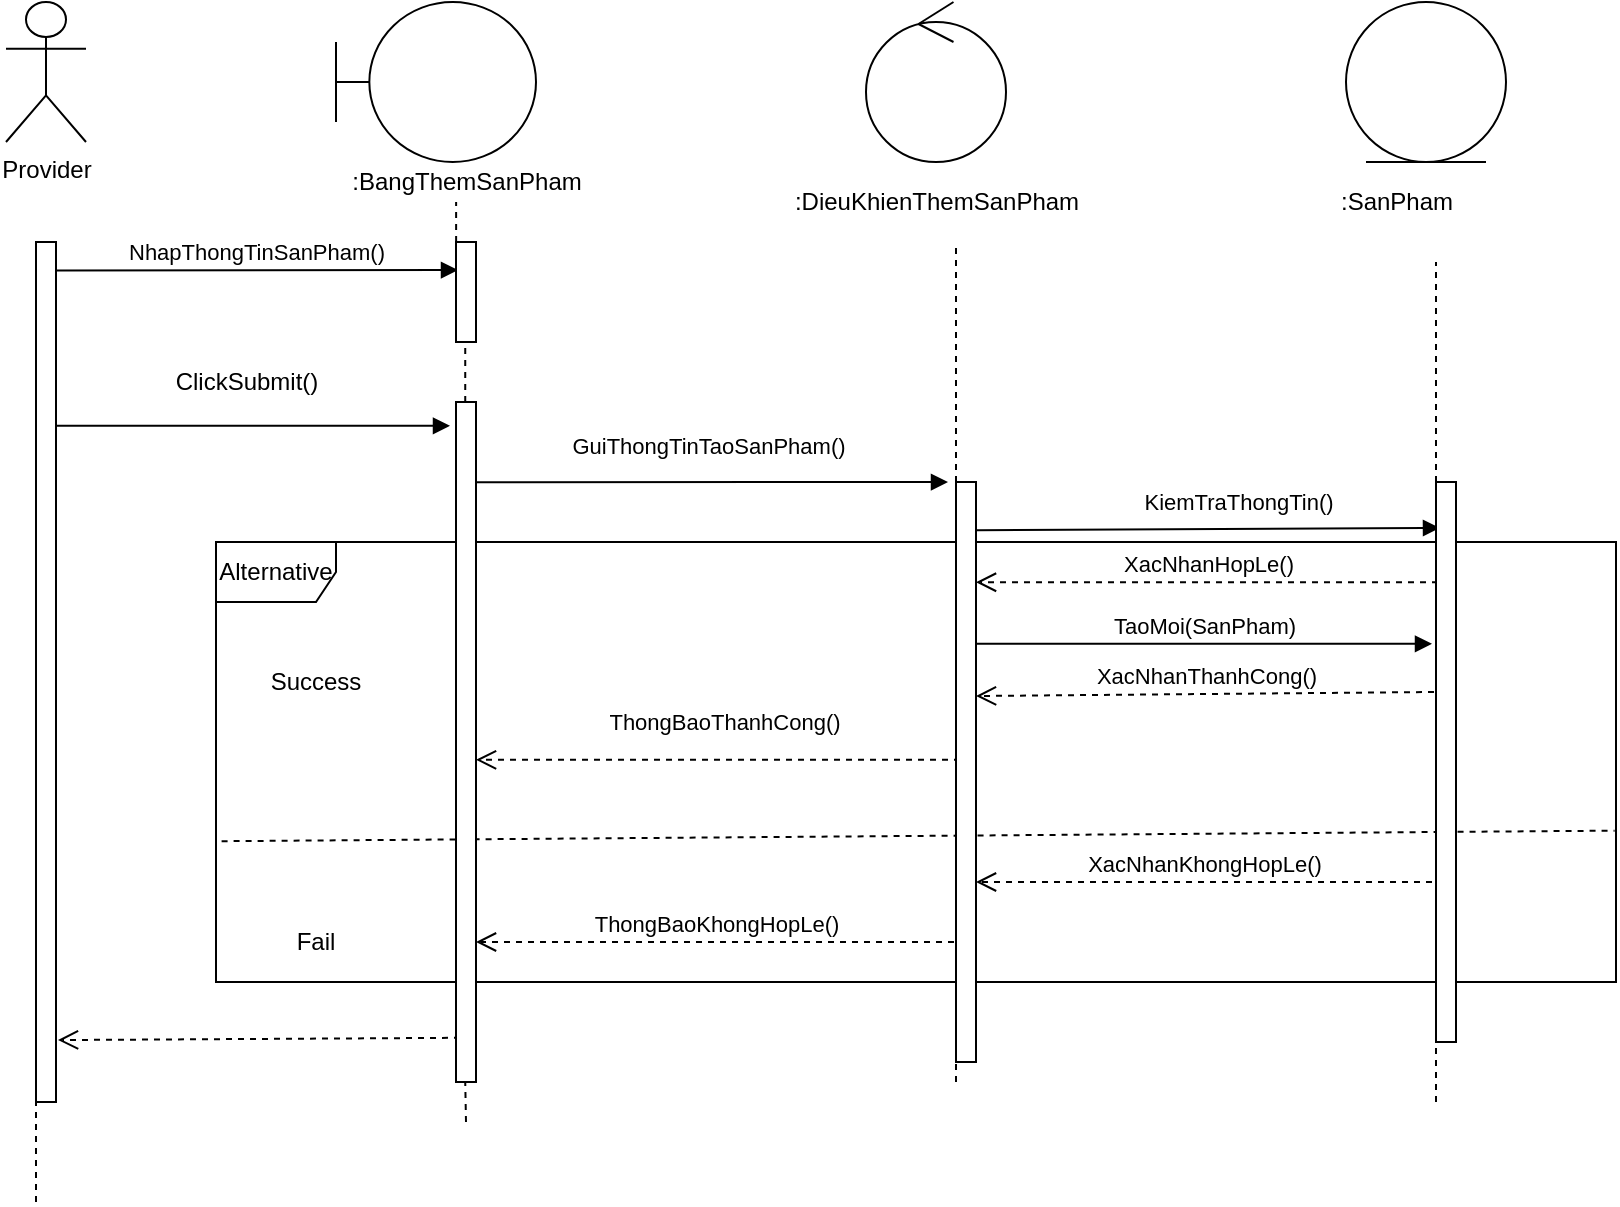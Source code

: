 <mxfile version="13.10.9" type="device"><diagram id="DE1h5W9U2-aZgEkf_8LZ" name="Page-1"><mxGraphModel dx="1038" dy="1675" grid="1" gridSize="10" guides="1" tooltips="1" connect="1" arrows="1" fold="1" page="1" pageScale="1" pageWidth="850" pageHeight="1100" math="0" shadow="0"><root><mxCell id="0"/><mxCell id="1" parent="0"/><mxCell id="1LnRAqI3hBcJtCPZJWdy-6" value="NhapThongTinSanPham()" style="html=1;verticalAlign=bottom;endArrow=block;exitX=1;exitY=0.033;exitDx=0;exitDy=0;exitPerimeter=0;entryX=0.1;entryY=0.28;entryDx=0;entryDy=0;entryPerimeter=0;" parent="1" source="86syCQykvs5q1_7gJd71-4" target="86syCQykvs5q1_7gJd71-9" edge="1"><mxGeometry width="80" relative="1" as="geometry"><mxPoint x="55" y="114.125" as="sourcePoint"/><mxPoint x="239.5" y="114.125" as="targetPoint"/></mxGeometry></mxCell><mxCell id="1LnRAqI3hBcJtCPZJWdy-14" value="" style="html=1;verticalAlign=bottom;endArrow=block;entryX=-0.3;entryY=0.035;entryDx=0;entryDy=0;entryPerimeter=0;" parent="1" source="86syCQykvs5q1_7gJd71-4" target="86syCQykvs5q1_7gJd71-11" edge="1"><mxGeometry x="-0.009" y="15" width="80" relative="1" as="geometry"><mxPoint x="54.5" y="193.2" as="sourcePoint"/><mxPoint x="235" y="193.2" as="targetPoint"/><mxPoint as="offset"/></mxGeometry></mxCell><mxCell id="1LnRAqI3hBcJtCPZJWdy-15" value="ClickSubmit()" style="text;html=1;align=center;verticalAlign=middle;resizable=0;points=[];autosize=1;" parent="1" vertex="1"><mxGeometry x="100" y="160" width="90" height="20" as="geometry"/></mxCell><mxCell id="1LnRAqI3hBcJtCPZJWdy-16" value="GuiThongTinTaoSanPham()" style="html=1;verticalAlign=bottom;endArrow=block;exitX=1;exitY=0.118;exitDx=0;exitDy=0;exitPerimeter=0;" parent="1" source="86syCQykvs5q1_7gJd71-11" edge="1"><mxGeometry x="-0.013" y="9" width="80" relative="1" as="geometry"><mxPoint x="290" y="219" as="sourcePoint"/><mxPoint x="496" y="220" as="targetPoint"/><mxPoint as="offset"/></mxGeometry></mxCell><mxCell id="1LnRAqI3hBcJtCPZJWdy-17" value="KiemTraThongTin()" style="html=1;verticalAlign=bottom;endArrow=block;exitX=1;exitY=0.083;exitDx=0;exitDy=0;exitPerimeter=0;entryX=0.2;entryY=0.082;entryDx=0;entryDy=0;entryPerimeter=0;" parent="1" source="86syCQykvs5q1_7gJd71-16" target="86syCQykvs5q1_7gJd71-19" edge="1"><mxGeometry x="0.134" y="4" width="80" relative="1" as="geometry"><mxPoint x="549" y="243.28" as="sourcePoint"/><mxPoint x="715" y="243.28" as="targetPoint"/><mxPoint as="offset"/></mxGeometry></mxCell><mxCell id="1LnRAqI3hBcJtCPZJWdy-18" value="XacNhanHopLe()" style="html=1;verticalAlign=bottom;endArrow=open;dashed=1;endSize=8;exitX=0.1;exitY=0.179;exitDx=0;exitDy=0;exitPerimeter=0;" parent="1" source="86syCQykvs5q1_7gJd71-19" target="86syCQykvs5q1_7gJd71-16" edge="1"><mxGeometry relative="1" as="geometry"><mxPoint x="716" y="269.94" as="sourcePoint"/><mxPoint x="542" y="269.94" as="targetPoint"/></mxGeometry></mxCell><mxCell id="1LnRAqI3hBcJtCPZJWdy-19" value="TaoMoi(SanPham)" style="html=1;verticalAlign=bottom;endArrow=block;entryX=-0.2;entryY=0.289;entryDx=0;entryDy=0;entryPerimeter=0;" parent="1" source="86syCQykvs5q1_7gJd71-16" target="86syCQykvs5q1_7gJd71-19" edge="1"><mxGeometry width="80" relative="1" as="geometry"><mxPoint x="542" y="330" as="sourcePoint"/><mxPoint x="713" y="302" as="targetPoint"/></mxGeometry></mxCell><mxCell id="1LnRAqI3hBcJtCPZJWdy-20" value=":SanPham" style="text;html=1;align=center;verticalAlign=middle;resizable=0;points=[];autosize=1;" parent="1" vertex="1"><mxGeometry x="685" y="70" width="70" height="20" as="geometry"/></mxCell><mxCell id="1LnRAqI3hBcJtCPZJWdy-21" value="ThongBaoThanhCong()" style="html=1;verticalAlign=bottom;endArrow=open;dashed=1;endSize=8;exitX=0.2;exitY=0.479;exitDx=0;exitDy=0;exitPerimeter=0;" parent="1" source="86syCQykvs5q1_7gJd71-16" target="86syCQykvs5q1_7gJd71-11" edge="1"><mxGeometry x="-0.02" y="-10" relative="1" as="geometry"><mxPoint x="470" y="393" as="sourcePoint"/><mxPoint x="290" y="392" as="targetPoint"/><mxPoint as="offset"/></mxGeometry></mxCell><mxCell id="1LnRAqI3hBcJtCPZJWdy-22" value=":BangThemSanPham" style="text;html=1;align=center;verticalAlign=middle;resizable=0;points=[];autosize=1;" parent="1" vertex="1"><mxGeometry x="190" y="60" width="130" height="20" as="geometry"/></mxCell><mxCell id="1LnRAqI3hBcJtCPZJWdy-28" value="XacNhanKhongHopLe()" style="html=1;verticalAlign=bottom;endArrow=open;dashed=1;endSize=8;" parent="1" target="86syCQykvs5q1_7gJd71-16" edge="1"><mxGeometry relative="1" as="geometry"><mxPoint x="738" y="420" as="sourcePoint"/><mxPoint x="547" y="423.12" as="targetPoint"/></mxGeometry></mxCell><mxCell id="1LnRAqI3hBcJtCPZJWdy-29" value="ThongBaoKhongHopLe()" style="html=1;verticalAlign=bottom;endArrow=open;dashed=1;endSize=8;" parent="1" target="86syCQykvs5q1_7gJd71-11" edge="1"><mxGeometry relative="1" as="geometry"><mxPoint x="499" y="450" as="sourcePoint"/><mxPoint x="300" y="470" as="targetPoint"/></mxGeometry></mxCell><mxCell id="1LnRAqI3hBcJtCPZJWdy-30" value="" style="html=1;verticalAlign=bottom;endArrow=open;dashed=1;endSize=8;entryX=1.1;entryY=0.928;entryDx=0;entryDy=0;entryPerimeter=0;exitX=0.2;exitY=0.935;exitDx=0;exitDy=0;exitPerimeter=0;" parent="1" source="86syCQykvs5q1_7gJd71-11" target="86syCQykvs5q1_7gJd71-4" edge="1"><mxGeometry relative="1" as="geometry"><mxPoint x="239.5" y="511.075" as="sourcePoint"/><mxPoint x="63" y="511.075" as="targetPoint"/></mxGeometry></mxCell><mxCell id="1LnRAqI3hBcJtCPZJWdy-32" value="Success" style="text;html=1;strokeColor=none;fillColor=none;align=center;verticalAlign=middle;whiteSpace=wrap;rounded=0;" parent="1" vertex="1"><mxGeometry x="160" y="310" width="40" height="20" as="geometry"/></mxCell><mxCell id="1LnRAqI3hBcJtCPZJWdy-33" value="Fail" style="text;html=1;strokeColor=none;fillColor=none;align=center;verticalAlign=middle;whiteSpace=wrap;rounded=0;" parent="1" vertex="1"><mxGeometry x="160" y="440" width="40" height="20" as="geometry"/></mxCell><mxCell id="1LnRAqI3hBcJtCPZJWdy-12" value="Alternative" style="shape=umlFrame;whiteSpace=wrap;html=1;" parent="1" vertex="1"><mxGeometry x="130" y="250" width="700" height="220" as="geometry"/></mxCell><mxCell id="1LnRAqI3hBcJtCPZJWdy-13" value="" style="endArrow=none;dashed=1;html=1;exitX=0.004;exitY=0.68;exitDx=0;exitDy=0;exitPerimeter=0;entryX=0.999;entryY=0.656;entryDx=0;entryDy=0;entryPerimeter=0;" parent="1" source="1LnRAqI3hBcJtCPZJWdy-12" target="1LnRAqI3hBcJtCPZJWdy-12" edge="1"><mxGeometry width="50" height="50" relative="1" as="geometry"><mxPoint x="220.0" y="730" as="sourcePoint"/><mxPoint x="915.8" y="733" as="targetPoint"/></mxGeometry></mxCell><mxCell id="86syCQykvs5q1_7gJd71-1" value="Provider" style="shape=umlActor;verticalLabelPosition=bottom;verticalAlign=top;html=1;outlineConnect=0;" parent="1" vertex="1"><mxGeometry x="25" y="-20" width="40" height="70" as="geometry"/></mxCell><mxCell id="86syCQykvs5q1_7gJd71-3" value="" style="endArrow=none;dashed=1;html=1;" parent="1" target="86syCQykvs5q1_7gJd71-4" edge="1"><mxGeometry width="50" height="50" relative="1" as="geometry"><mxPoint x="40" y="580" as="sourcePoint"/><mxPoint x="40" y="90" as="targetPoint"/></mxGeometry></mxCell><mxCell id="86syCQykvs5q1_7gJd71-4" value="" style="html=1;points=[];perimeter=orthogonalPerimeter;" parent="1" vertex="1"><mxGeometry x="40" y="100" width="10" height="430" as="geometry"/></mxCell><mxCell id="86syCQykvs5q1_7gJd71-5" value="" style="shape=umlBoundary;whiteSpace=wrap;html=1;" parent="1" vertex="1"><mxGeometry x="190" y="-20" width="100" height="80" as="geometry"/></mxCell><mxCell id="86syCQykvs5q1_7gJd71-6" value="" style="ellipse;shape=umlEntity;whiteSpace=wrap;html=1;" parent="1" vertex="1"><mxGeometry x="695" y="-20" width="80" height="80" as="geometry"/></mxCell><mxCell id="86syCQykvs5q1_7gJd71-7" value="" style="ellipse;shape=umlControl;whiteSpace=wrap;html=1;" parent="1" vertex="1"><mxGeometry x="455" y="-20" width="70" height="80" as="geometry"/></mxCell><mxCell id="86syCQykvs5q1_7gJd71-8" value="" style="endArrow=none;dashed=1;html=1;entryX=0.462;entryY=1;entryDx=0;entryDy=0;entryPerimeter=0;" parent="1" source="86syCQykvs5q1_7gJd71-9" target="1LnRAqI3hBcJtCPZJWdy-22" edge="1"><mxGeometry width="50" height="50" relative="1" as="geometry"><mxPoint x="250" y="540" as="sourcePoint"/><mxPoint x="450" y="200" as="targetPoint"/></mxGeometry></mxCell><mxCell id="86syCQykvs5q1_7gJd71-9" value="" style="html=1;points=[];perimeter=orthogonalPerimeter;" parent="1" vertex="1"><mxGeometry x="250" y="100" width="10" height="50" as="geometry"/></mxCell><mxCell id="86syCQykvs5q1_7gJd71-10" value="" style="endArrow=none;dashed=1;html=1;entryX=0.462;entryY=1;entryDx=0;entryDy=0;entryPerimeter=0;" parent="1" source="86syCQykvs5q1_7gJd71-11" target="86syCQykvs5q1_7gJd71-9" edge="1"><mxGeometry width="50" height="50" relative="1" as="geometry"><mxPoint x="255" y="540" as="sourcePoint"/><mxPoint x="250.06" y="80" as="targetPoint"/></mxGeometry></mxCell><mxCell id="86syCQykvs5q1_7gJd71-11" value="" style="html=1;points=[];perimeter=orthogonalPerimeter;" parent="1" vertex="1"><mxGeometry x="250" y="180" width="10" height="340" as="geometry"/></mxCell><mxCell id="86syCQykvs5q1_7gJd71-13" value="" style="endArrow=none;dashed=1;html=1;entryX=0.462;entryY=1;entryDx=0;entryDy=0;entryPerimeter=0;" parent="1" target="86syCQykvs5q1_7gJd71-11" edge="1"><mxGeometry width="50" height="50" relative="1" as="geometry"><mxPoint x="255" y="540" as="sourcePoint"/><mxPoint x="254.62" y="150" as="targetPoint"/></mxGeometry></mxCell><mxCell id="86syCQykvs5q1_7gJd71-14" value=":DieuKhienThemSanPham" style="text;html=1;align=center;verticalAlign=middle;resizable=0;points=[];autosize=1;" parent="1" vertex="1"><mxGeometry x="415" y="70" width="150" height="20" as="geometry"/></mxCell><mxCell id="86syCQykvs5q1_7gJd71-15" value="" style="endArrow=none;dashed=1;html=1;" parent="1" source="86syCQykvs5q1_7gJd71-16" edge="1"><mxGeometry width="50" height="50" relative="1" as="geometry"><mxPoint x="500" y="520" as="sourcePoint"/><mxPoint x="500" y="100" as="targetPoint"/></mxGeometry></mxCell><mxCell id="86syCQykvs5q1_7gJd71-16" value="" style="html=1;points=[];perimeter=orthogonalPerimeter;" parent="1" vertex="1"><mxGeometry x="500" y="220" width="10" height="290" as="geometry"/></mxCell><mxCell id="86syCQykvs5q1_7gJd71-17" value="" style="endArrow=none;dashed=1;html=1;" parent="1" target="86syCQykvs5q1_7gJd71-16" edge="1"><mxGeometry width="50" height="50" relative="1" as="geometry"><mxPoint x="500" y="520" as="sourcePoint"/><mxPoint x="500" y="100" as="targetPoint"/></mxGeometry></mxCell><mxCell id="86syCQykvs5q1_7gJd71-18" value="" style="endArrow=none;dashed=1;html=1;" parent="1" source="86syCQykvs5q1_7gJd71-19" edge="1"><mxGeometry width="50" height="50" relative="1" as="geometry"><mxPoint x="740" y="530" as="sourcePoint"/><mxPoint x="740" y="110" as="targetPoint"/></mxGeometry></mxCell><mxCell id="86syCQykvs5q1_7gJd71-19" value="" style="html=1;points=[];perimeter=orthogonalPerimeter;" parent="1" vertex="1"><mxGeometry x="740" y="220" width="10" height="280" as="geometry"/></mxCell><mxCell id="86syCQykvs5q1_7gJd71-20" value="" style="endArrow=none;dashed=1;html=1;" parent="1" target="86syCQykvs5q1_7gJd71-19" edge="1"><mxGeometry width="50" height="50" relative="1" as="geometry"><mxPoint x="740" y="530" as="sourcePoint"/><mxPoint x="740" y="110" as="targetPoint"/></mxGeometry></mxCell><mxCell id="86syCQykvs5q1_7gJd71-21" value="XacNhanThanhCong()" style="html=1;verticalAlign=bottom;endArrow=open;dashed=1;endSize=8;exitX=-0.1;exitY=0.375;exitDx=0;exitDy=0;exitPerimeter=0;entryX=1;entryY=0.369;entryDx=0;entryDy=0;entryPerimeter=0;" parent="1" source="86syCQykvs5q1_7gJd71-19" target="86syCQykvs5q1_7gJd71-16" edge="1"><mxGeometry relative="1" as="geometry"><mxPoint x="460" y="320" as="sourcePoint"/><mxPoint x="380" y="320" as="targetPoint"/></mxGeometry></mxCell></root></mxGraphModel></diagram></mxfile>
